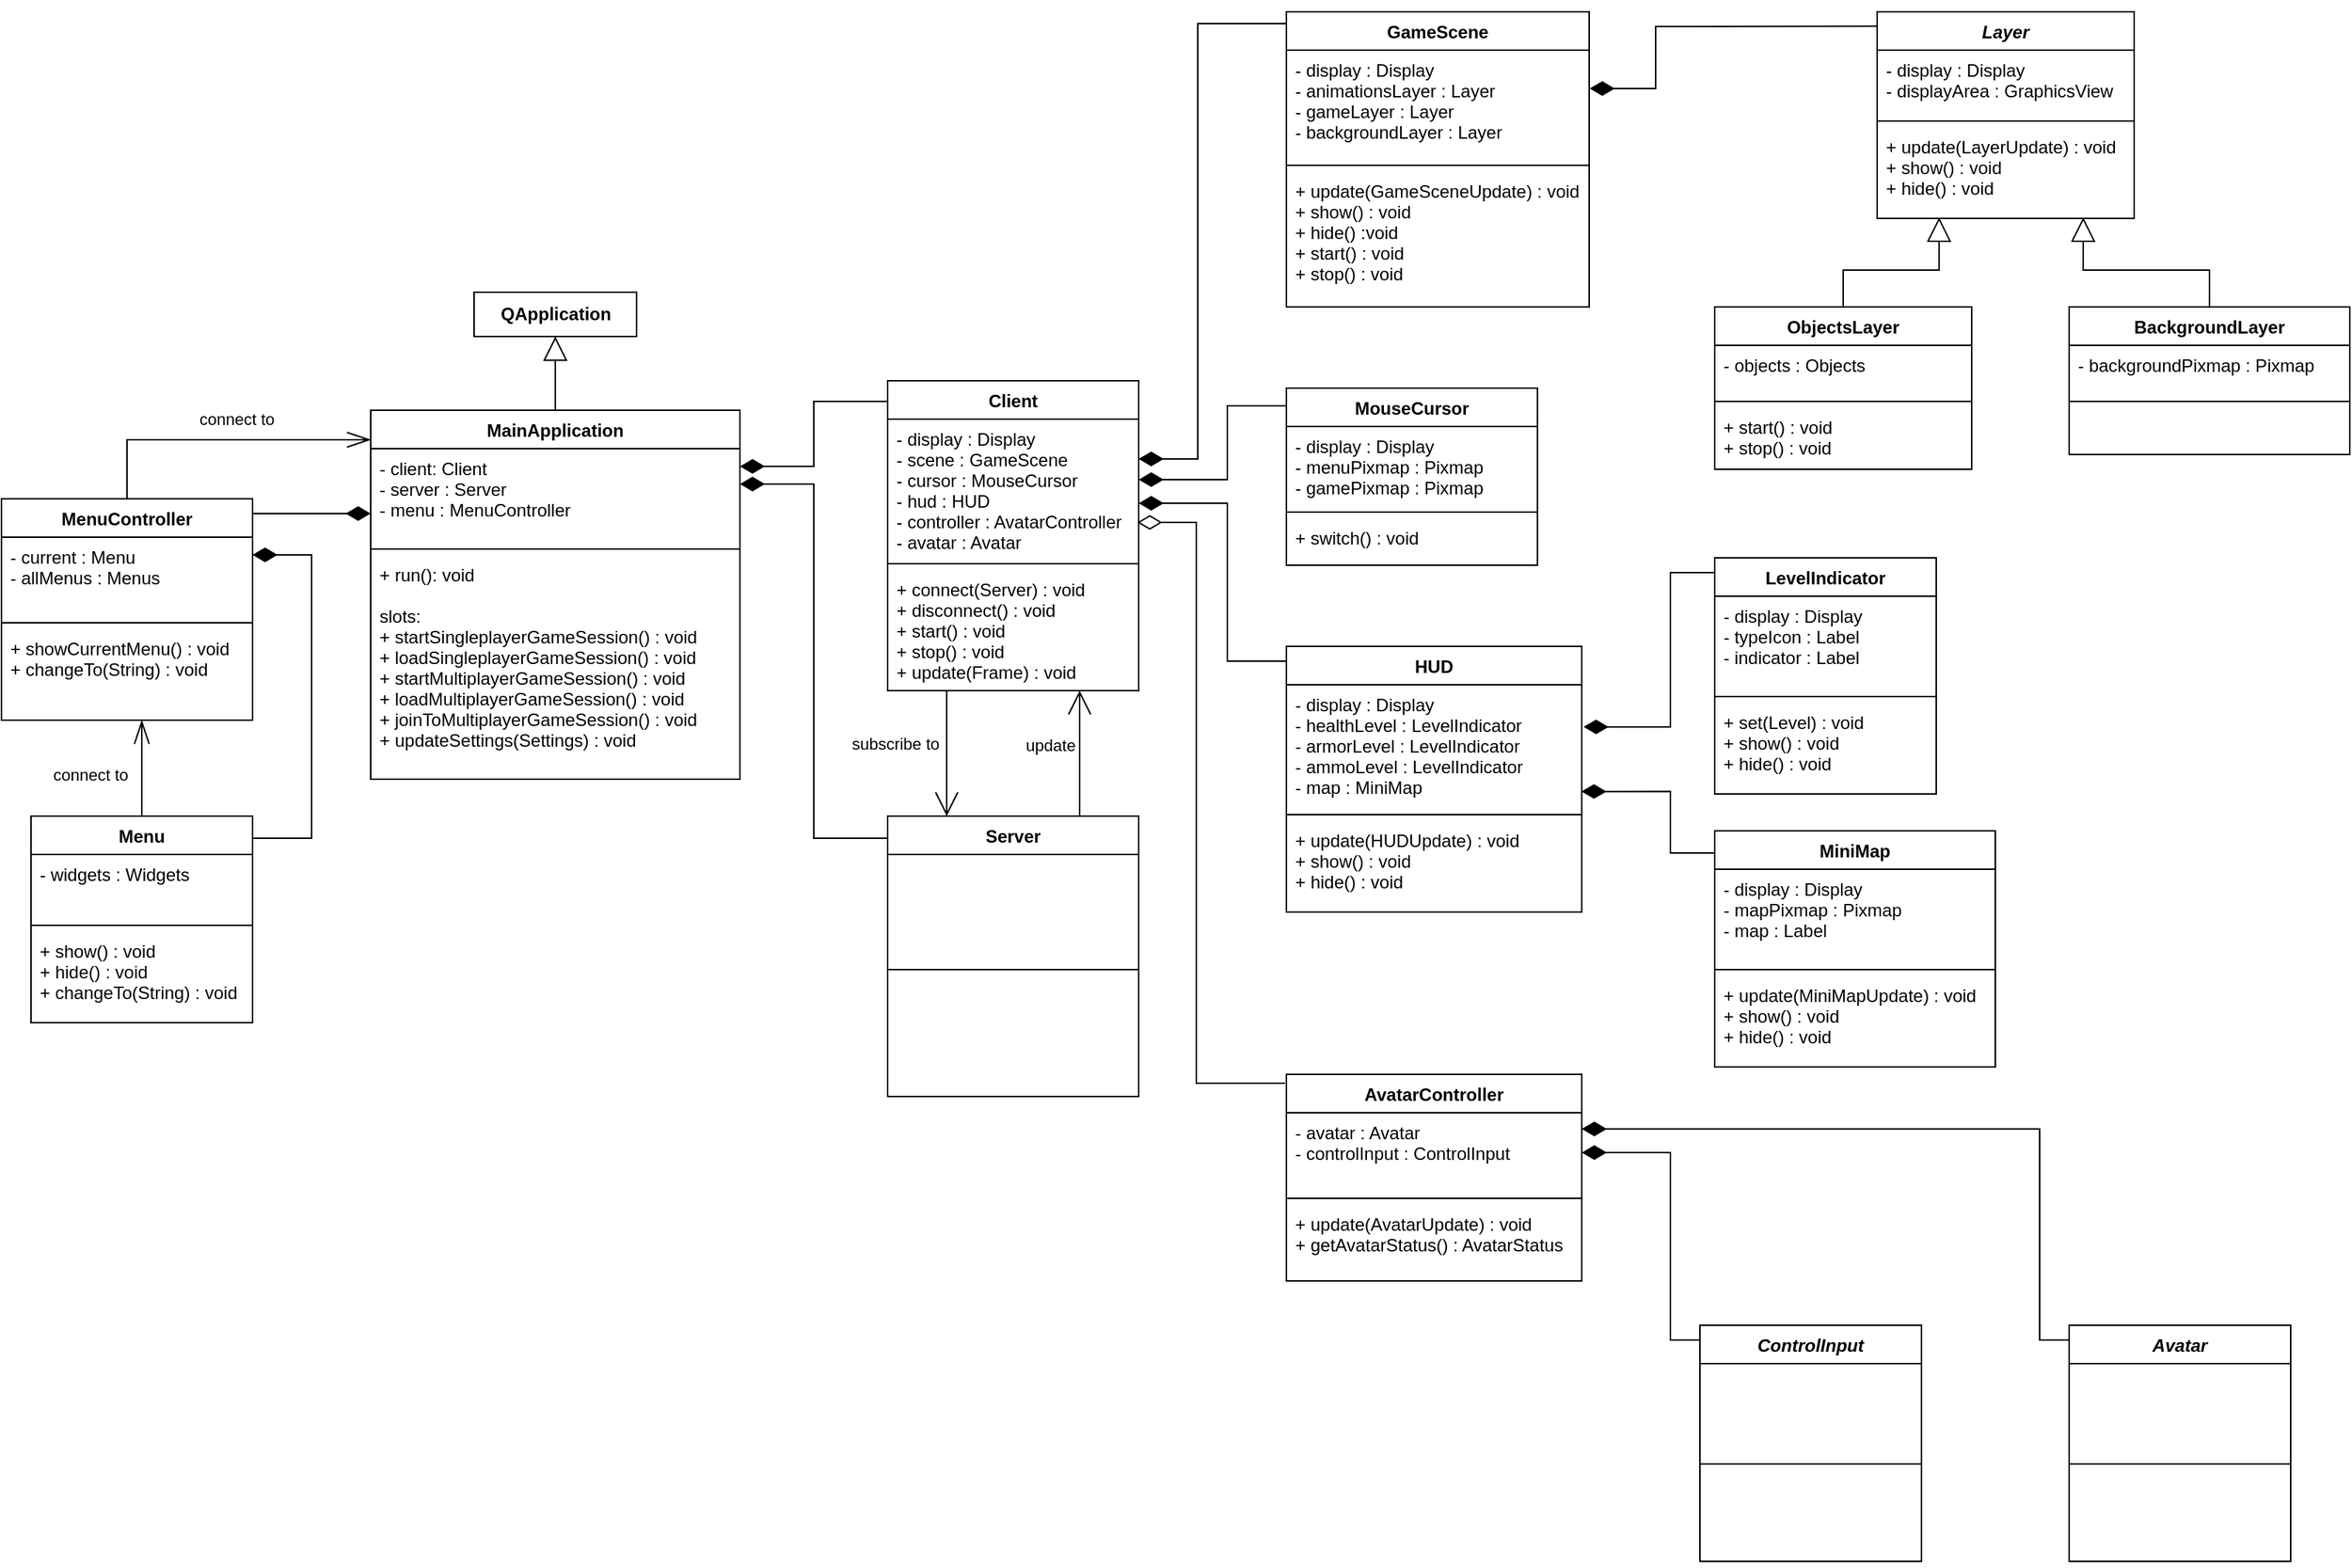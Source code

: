 <mxfile version="18.0.6" type="device"><diagram id="ybjzXieHyn0JRRMIvnlo" name="Strona-1"><mxGraphModel dx="1102" dy="1854" grid="1" gridSize="10" guides="1" tooltips="1" connect="1" arrows="1" fold="1" page="1" pageScale="1" pageWidth="827" pageHeight="1169" math="0" shadow="0"><root><mxCell id="0"/><mxCell id="1" parent="0"/><mxCell id="UTBrPVDNq_zUBes7hR2i-48" style="edgeStyle=orthogonalEdgeStyle;rounded=0;orthogonalLoop=1;jettySize=auto;html=1;endArrow=block;endFill=0;endSize=14;" parent="1" source="UTBrPVDNq_zUBes7hR2i-1" target="UTBrPVDNq_zUBes7hR2i-47" edge="1"><mxGeometry relative="1" as="geometry"/></mxCell><mxCell id="UTBrPVDNq_zUBes7hR2i-1" value="MainApplication" style="swimlane;fontStyle=1;align=center;verticalAlign=top;childLayout=stackLayout;horizontal=1;startSize=26;horizontalStack=0;resizeParent=1;resizeParentMax=0;resizeLast=0;collapsible=1;marginBottom=0;" parent="1" vertex="1"><mxGeometry x="280" y="120" width="250" height="250" as="geometry"/></mxCell><mxCell id="UTBrPVDNq_zUBes7hR2i-2" value="- client: Client&#10;- server : Server&#10;- menu : MenuController" style="text;strokeColor=none;fillColor=none;align=left;verticalAlign=top;spacingLeft=4;spacingRight=4;overflow=hidden;rotatable=0;points=[[0,0.5],[1,0.5]];portConstraint=eastwest;" parent="UTBrPVDNq_zUBes7hR2i-1" vertex="1"><mxGeometry y="26" width="250" height="64" as="geometry"/></mxCell><mxCell id="UTBrPVDNq_zUBes7hR2i-3" value="" style="line;strokeWidth=1;fillColor=none;align=left;verticalAlign=middle;spacingTop=-1;spacingLeft=3;spacingRight=3;rotatable=0;labelPosition=right;points=[];portConstraint=eastwest;" parent="UTBrPVDNq_zUBes7hR2i-1" vertex="1"><mxGeometry y="90" width="250" height="8" as="geometry"/></mxCell><mxCell id="UTBrPVDNq_zUBes7hR2i-4" value="+ run(): void&#10;&#10;slots:&#10;+ startSingleplayerGameSession() : void&#10;+ loadSingleplayerGameSession() : void&#10;+ startMultiplayerGameSession() : void&#10;+ loadMultiplayerGameSession() : void&#10;+ joinToMultiplayerGameSession() : void&#10;+ updateSettings(Settings) : void" style="text;strokeColor=none;fillColor=none;align=left;verticalAlign=top;spacingLeft=4;spacingRight=4;overflow=hidden;rotatable=0;points=[[0,0.5],[1,0.5]];portConstraint=eastwest;" parent="UTBrPVDNq_zUBes7hR2i-1" vertex="1"><mxGeometry y="98" width="250" height="152" as="geometry"/></mxCell><mxCell id="rLUBzJlDn_tjM5czwzCR-1" style="edgeStyle=orthogonalEdgeStyle;rounded=0;orthogonalLoop=1;jettySize=auto;html=1;endArrow=open;endFill=0;endSize=14;" parent="1" source="UTBrPVDNq_zUBes7hR2i-5" target="UTBrPVDNq_zUBes7hR2i-21" edge="1"><mxGeometry relative="1" as="geometry"><Array as="points"><mxPoint x="670" y="320"/><mxPoint x="670" y="320"/></Array></mxGeometry></mxCell><mxCell id="rLUBzJlDn_tjM5czwzCR-2" value="subscribe to" style="edgeLabel;html=1;align=center;verticalAlign=middle;resizable=0;points=[];" parent="rLUBzJlDn_tjM5czwzCR-1" vertex="1" connectable="0"><mxGeometry x="-0.233" y="-1" relative="1" as="geometry"><mxPoint x="-34" y="3" as="offset"/></mxGeometry></mxCell><mxCell id="UTBrPVDNq_zUBes7hR2i-5" value="Client" style="swimlane;fontStyle=1;align=center;verticalAlign=top;childLayout=stackLayout;horizontal=1;startSize=26;horizontalStack=0;resizeParent=1;resizeParentMax=0;resizeLast=0;collapsible=1;marginBottom=0;" parent="1" vertex="1"><mxGeometry x="630" y="100" width="170" height="210" as="geometry"/></mxCell><mxCell id="UTBrPVDNq_zUBes7hR2i-6" value="- display : Display&#10;- scene : GameScene&#10;- cursor : MouseCursor&#10;- hud : HUD&#10;- controller : AvatarController&#10;- avatar : Avatar" style="text;strokeColor=none;fillColor=none;align=left;verticalAlign=top;spacingLeft=4;spacingRight=4;overflow=hidden;rotatable=0;points=[[0,0.5],[1,0.5]];portConstraint=eastwest;" parent="UTBrPVDNq_zUBes7hR2i-5" vertex="1"><mxGeometry y="26" width="170" height="94" as="geometry"/></mxCell><mxCell id="UTBrPVDNq_zUBes7hR2i-7" value="" style="line;strokeWidth=1;fillColor=none;align=left;verticalAlign=middle;spacingTop=-1;spacingLeft=3;spacingRight=3;rotatable=0;labelPosition=right;points=[];portConstraint=eastwest;" parent="UTBrPVDNq_zUBes7hR2i-5" vertex="1"><mxGeometry y="120" width="170" height="8" as="geometry"/></mxCell><mxCell id="UTBrPVDNq_zUBes7hR2i-8" value="+ connect(Server) : void&#10;+ disconnect() : void&#10;+ start() : void&#10;+ stop() : void&#10;+ update(Frame) : void" style="text;strokeColor=none;fillColor=none;align=left;verticalAlign=top;spacingLeft=4;spacingRight=4;overflow=hidden;rotatable=0;points=[[0,0.5],[1,0.5]];portConstraint=eastwest;" parent="UTBrPVDNq_zUBes7hR2i-5" vertex="1"><mxGeometry y="128" width="170" height="82" as="geometry"/></mxCell><mxCell id="UTBrPVDNq_zUBes7hR2i-9" style="edgeStyle=orthogonalEdgeStyle;rounded=0;orthogonalLoop=1;jettySize=auto;html=1;entryX=1;entryY=0.188;entryDx=0;entryDy=0;entryPerimeter=0;endArrow=diamondThin;endFill=1;endSize=14;" parent="1" source="UTBrPVDNq_zUBes7hR2i-5" target="UTBrPVDNq_zUBes7hR2i-2" edge="1"><mxGeometry relative="1" as="geometry"><Array as="points"><mxPoint x="580" y="114"/><mxPoint x="580" y="158"/></Array></mxGeometry></mxCell><mxCell id="UTBrPVDNq_zUBes7hR2i-14" style="edgeStyle=orthogonalEdgeStyle;rounded=0;orthogonalLoop=1;jettySize=auto;html=1;endArrow=diamondThin;endFill=1;endSize=14;" parent="1" source="UTBrPVDNq_zUBes7hR2i-10" target="UTBrPVDNq_zUBes7hR2i-2" edge="1"><mxGeometry relative="1" as="geometry"><Array as="points"><mxPoint x="210" y="190"/><mxPoint x="210" y="190"/></Array></mxGeometry></mxCell><mxCell id="UTBrPVDNq_zUBes7hR2i-49" style="edgeStyle=orthogonalEdgeStyle;rounded=0;orthogonalLoop=1;jettySize=auto;html=1;endArrow=openThin;endFill=0;endSize=14;" parent="1" source="UTBrPVDNq_zUBes7hR2i-10" target="UTBrPVDNq_zUBes7hR2i-1" edge="1"><mxGeometry relative="1" as="geometry"><Array as="points"><mxPoint x="115" y="140"/></Array></mxGeometry></mxCell><mxCell id="UTBrPVDNq_zUBes7hR2i-50" value="connect to" style="edgeLabel;html=1;align=center;verticalAlign=middle;resizable=0;points=[];" parent="UTBrPVDNq_zUBes7hR2i-49" vertex="1" connectable="0"><mxGeometry x="0.108" y="-1" relative="1" as="geometry"><mxPoint y="-15" as="offset"/></mxGeometry></mxCell><mxCell id="UTBrPVDNq_zUBes7hR2i-10" value="MenuController" style="swimlane;fontStyle=1;align=center;verticalAlign=top;childLayout=stackLayout;horizontal=1;startSize=26;horizontalStack=0;resizeParent=1;resizeParentMax=0;resizeLast=0;collapsible=1;marginBottom=0;" parent="1" vertex="1"><mxGeometry x="30" y="180" width="170" height="150" as="geometry"/></mxCell><mxCell id="UTBrPVDNq_zUBes7hR2i-11" value="- current : Menu&#10;- allMenus : Menus" style="text;strokeColor=none;fillColor=none;align=left;verticalAlign=top;spacingLeft=4;spacingRight=4;overflow=hidden;rotatable=0;points=[[0,0.5],[1,0.5]];portConstraint=eastwest;" parent="UTBrPVDNq_zUBes7hR2i-10" vertex="1"><mxGeometry y="26" width="170" height="54" as="geometry"/></mxCell><mxCell id="UTBrPVDNq_zUBes7hR2i-12" value="" style="line;strokeWidth=1;fillColor=none;align=left;verticalAlign=middle;spacingTop=-1;spacingLeft=3;spacingRight=3;rotatable=0;labelPosition=right;points=[];portConstraint=eastwest;" parent="UTBrPVDNq_zUBes7hR2i-10" vertex="1"><mxGeometry y="80" width="170" height="8" as="geometry"/></mxCell><mxCell id="UTBrPVDNq_zUBes7hR2i-13" value="+ showCurrentMenu() : void&#10;+ changeTo(String) : void" style="text;strokeColor=none;fillColor=none;align=left;verticalAlign=top;spacingLeft=4;spacingRight=4;overflow=hidden;rotatable=0;points=[[0,0.5],[1,0.5]];portConstraint=eastwest;" parent="UTBrPVDNq_zUBes7hR2i-10" vertex="1"><mxGeometry y="88" width="170" height="62" as="geometry"/></mxCell><mxCell id="UTBrPVDNq_zUBes7hR2i-20" style="edgeStyle=orthogonalEdgeStyle;rounded=0;orthogonalLoop=1;jettySize=auto;html=1;entryX=1;entryY=0.222;entryDx=0;entryDy=0;entryPerimeter=0;endArrow=diamondThin;endFill=1;endSize=14;" parent="1" source="UTBrPVDNq_zUBes7hR2i-15" target="UTBrPVDNq_zUBes7hR2i-11" edge="1"><mxGeometry relative="1" as="geometry"><Array as="points"><mxPoint x="240" y="410"/><mxPoint x="240" y="218"/></Array></mxGeometry></mxCell><mxCell id="UTBrPVDNq_zUBes7hR2i-51" style="edgeStyle=orthogonalEdgeStyle;rounded=0;orthogonalLoop=1;jettySize=auto;html=1;endArrow=openThin;endFill=0;endSize=14;" parent="1" source="UTBrPVDNq_zUBes7hR2i-15" target="UTBrPVDNq_zUBes7hR2i-10" edge="1"><mxGeometry relative="1" as="geometry"><Array as="points"><mxPoint x="125" y="360"/><mxPoint x="125" y="360"/></Array></mxGeometry></mxCell><mxCell id="UTBrPVDNq_zUBes7hR2i-52" value="connect to" style="edgeLabel;html=1;align=center;verticalAlign=middle;resizable=0;points=[];" parent="UTBrPVDNq_zUBes7hR2i-51" vertex="1" connectable="0"><mxGeometry x="-0.211" y="-1" relative="1" as="geometry"><mxPoint x="-36" y="-3" as="offset"/></mxGeometry></mxCell><mxCell id="UTBrPVDNq_zUBes7hR2i-15" value="Menu" style="swimlane;fontStyle=1;align=center;verticalAlign=top;childLayout=stackLayout;horizontal=1;startSize=26;horizontalStack=0;resizeParent=1;resizeParentMax=0;resizeLast=0;collapsible=1;marginBottom=0;" parent="1" vertex="1"><mxGeometry x="50" y="395" width="150" height="140" as="geometry"/></mxCell><mxCell id="UTBrPVDNq_zUBes7hR2i-16" value="- widgets : Widgets" style="text;strokeColor=none;fillColor=none;align=left;verticalAlign=top;spacingLeft=4;spacingRight=4;overflow=hidden;rotatable=0;points=[[0,0.5],[1,0.5]];portConstraint=eastwest;" parent="UTBrPVDNq_zUBes7hR2i-15" vertex="1"><mxGeometry y="26" width="150" height="44" as="geometry"/></mxCell><mxCell id="UTBrPVDNq_zUBes7hR2i-17" value="" style="line;strokeWidth=1;fillColor=none;align=left;verticalAlign=middle;spacingTop=-1;spacingLeft=3;spacingRight=3;rotatable=0;labelPosition=right;points=[];portConstraint=eastwest;" parent="UTBrPVDNq_zUBes7hR2i-15" vertex="1"><mxGeometry y="70" width="150" height="8" as="geometry"/></mxCell><mxCell id="UTBrPVDNq_zUBes7hR2i-18" value="+ show() : void&#10;+ hide() : void&#10;+ changeTo(String) : void" style="text;strokeColor=none;fillColor=none;align=left;verticalAlign=top;spacingLeft=4;spacingRight=4;overflow=hidden;rotatable=0;points=[[0,0.5],[1,0.5]];portConstraint=eastwest;" parent="UTBrPVDNq_zUBes7hR2i-15" vertex="1"><mxGeometry y="78" width="150" height="62" as="geometry"/></mxCell><mxCell id="UTBrPVDNq_zUBes7hR2i-25" style="edgeStyle=orthogonalEdgeStyle;rounded=0;orthogonalLoop=1;jettySize=auto;html=1;endArrow=diamondThin;endFill=1;endSize=14;" parent="1" source="UTBrPVDNq_zUBes7hR2i-21" target="UTBrPVDNq_zUBes7hR2i-2" edge="1"><mxGeometry relative="1" as="geometry"><Array as="points"><mxPoint x="580" y="410"/><mxPoint x="580" y="170"/></Array></mxGeometry></mxCell><mxCell id="rLUBzJlDn_tjM5czwzCR-3" value="update" style="edgeStyle=orthogonalEdgeStyle;rounded=0;orthogonalLoop=1;jettySize=auto;html=1;endArrow=open;endFill=0;endSize=14;" parent="1" source="UTBrPVDNq_zUBes7hR2i-21" target="UTBrPVDNq_zUBes7hR2i-5" edge="1"><mxGeometry x="0.143" y="20" relative="1" as="geometry"><Array as="points"><mxPoint x="760" y="330"/><mxPoint x="760" y="330"/></Array><mxPoint as="offset"/></mxGeometry></mxCell><mxCell id="UTBrPVDNq_zUBes7hR2i-21" value="Server" style="swimlane;fontStyle=1;align=center;verticalAlign=top;childLayout=stackLayout;horizontal=1;startSize=26;horizontalStack=0;resizeParent=1;resizeParentMax=0;resizeLast=0;collapsible=1;marginBottom=0;" parent="1" vertex="1"><mxGeometry x="630" y="395" width="170" height="190" as="geometry"/></mxCell><mxCell id="UTBrPVDNq_zUBes7hR2i-22" value=" &#10;&#10;&#10;" style="text;strokeColor=none;fillColor=none;align=left;verticalAlign=top;spacingLeft=4;spacingRight=4;overflow=hidden;rotatable=0;points=[[0,0.5],[1,0.5]];portConstraint=eastwest;" parent="UTBrPVDNq_zUBes7hR2i-21" vertex="1"><mxGeometry y="26" width="170" height="74" as="geometry"/></mxCell><mxCell id="UTBrPVDNq_zUBes7hR2i-23" value="" style="line;strokeWidth=1;fillColor=none;align=left;verticalAlign=middle;spacingTop=-1;spacingLeft=3;spacingRight=3;rotatable=0;labelPosition=right;points=[];portConstraint=eastwest;" parent="UTBrPVDNq_zUBes7hR2i-21" vertex="1"><mxGeometry y="100" width="170" height="8" as="geometry"/></mxCell><mxCell id="UTBrPVDNq_zUBes7hR2i-24" value="&#10;&#10;&#10;" style="text;strokeColor=none;fillColor=none;align=left;verticalAlign=top;spacingLeft=4;spacingRight=4;overflow=hidden;rotatable=0;points=[[0,0.5],[1,0.5]];portConstraint=eastwest;" parent="UTBrPVDNq_zUBes7hR2i-21" vertex="1"><mxGeometry y="108" width="170" height="82" as="geometry"/></mxCell><mxCell id="UTBrPVDNq_zUBes7hR2i-43" style="edgeStyle=orthogonalEdgeStyle;rounded=0;orthogonalLoop=1;jettySize=auto;html=1;endArrow=diamondThin;endFill=1;endSize=14;" parent="1" edge="1"><mxGeometry relative="1" as="geometry"><Array as="points"><mxPoint x="840" y="-142.02"/><mxPoint x="840" y="152.98"/></Array><mxPoint x="900" y="-142.002" as="sourcePoint"/><mxPoint x="800" y="152.98" as="targetPoint"/></mxGeometry></mxCell><mxCell id="UTBrPVDNq_zUBes7hR2i-26" value="GameScene" style="swimlane;fontStyle=1;align=center;verticalAlign=top;childLayout=stackLayout;horizontal=1;startSize=26;horizontalStack=0;resizeParent=1;resizeParentMax=0;resizeLast=0;collapsible=1;marginBottom=0;" parent="1" vertex="1"><mxGeometry x="900" y="-150" width="205" height="200" as="geometry"/></mxCell><mxCell id="UTBrPVDNq_zUBes7hR2i-27" value="- display : Display&#10;- animationsLayer : Layer&#10;- gameLayer : Layer&#10;- backgroundLayer : Layer&#10;" style="text;strokeColor=none;fillColor=none;align=left;verticalAlign=top;spacingLeft=4;spacingRight=4;overflow=hidden;rotatable=0;points=[[0,0.5],[1,0.5]];portConstraint=eastwest;" parent="UTBrPVDNq_zUBes7hR2i-26" vertex="1"><mxGeometry y="26" width="205" height="74" as="geometry"/></mxCell><mxCell id="UTBrPVDNq_zUBes7hR2i-28" value="" style="line;strokeWidth=1;fillColor=none;align=left;verticalAlign=middle;spacingTop=-1;spacingLeft=3;spacingRight=3;rotatable=0;labelPosition=right;points=[];portConstraint=eastwest;" parent="UTBrPVDNq_zUBes7hR2i-26" vertex="1"><mxGeometry y="100" width="205" height="8" as="geometry"/></mxCell><mxCell id="UTBrPVDNq_zUBes7hR2i-29" value="+ update(GameSceneUpdate) : void&#10;+ show() : void&#10;+ hide() :void&#10;+ start() : void&#10;+ stop() : void&#10;" style="text;strokeColor=none;fillColor=none;align=left;verticalAlign=top;spacingLeft=4;spacingRight=4;overflow=hidden;rotatable=0;points=[[0,0.5],[1,0.5]];portConstraint=eastwest;" parent="UTBrPVDNq_zUBes7hR2i-26" vertex="1"><mxGeometry y="108" width="205" height="92" as="geometry"/></mxCell><mxCell id="UTBrPVDNq_zUBes7hR2i-44" style="edgeStyle=orthogonalEdgeStyle;rounded=0;orthogonalLoop=1;jettySize=auto;html=1;endArrow=diamondThin;endFill=1;endSize=14;" parent="1" edge="1"><mxGeometry relative="1" as="geometry"><Array as="points"><mxPoint x="860" y="116.98"/><mxPoint x="860" y="166.98"/></Array><mxPoint x="900" y="116.998" as="sourcePoint"/><mxPoint x="800" y="166.998" as="targetPoint"/></mxGeometry></mxCell><mxCell id="UTBrPVDNq_zUBes7hR2i-45" style="edgeStyle=orthogonalEdgeStyle;rounded=0;orthogonalLoop=1;jettySize=auto;html=1;endArrow=diamondThin;endFill=1;endSize=14;" parent="1" source="UTBrPVDNq_zUBes7hR2i-34" target="UTBrPVDNq_zUBes7hR2i-6" edge="1"><mxGeometry relative="1" as="geometry"><Array as="points"><mxPoint x="860" y="290"/><mxPoint x="860" y="183"/></Array></mxGeometry></mxCell><mxCell id="UTBrPVDNq_zUBes7hR2i-34" value="HUD" style="swimlane;fontStyle=1;align=center;verticalAlign=top;childLayout=stackLayout;horizontal=1;startSize=26;horizontalStack=0;resizeParent=1;resizeParentMax=0;resizeLast=0;collapsible=1;marginBottom=0;" parent="1" vertex="1"><mxGeometry x="900" y="280" width="200" height="180" as="geometry"/></mxCell><mxCell id="UTBrPVDNq_zUBes7hR2i-35" value="- display : Display&#10;- healthLevel : LevelIndicator&#10;- armorLevel : LevelIndicator&#10;- ammoLevel : LevelIndicator&#10;- map : MiniMap " style="text;strokeColor=none;fillColor=none;align=left;verticalAlign=top;spacingLeft=4;spacingRight=4;overflow=hidden;rotatable=0;points=[[0,0.5],[1,0.5]];portConstraint=eastwest;" parent="UTBrPVDNq_zUBes7hR2i-34" vertex="1"><mxGeometry y="26" width="200" height="84" as="geometry"/></mxCell><mxCell id="UTBrPVDNq_zUBes7hR2i-36" value="" style="line;strokeWidth=1;fillColor=none;align=left;verticalAlign=middle;spacingTop=-1;spacingLeft=3;spacingRight=3;rotatable=0;labelPosition=right;points=[];portConstraint=eastwest;" parent="UTBrPVDNq_zUBes7hR2i-34" vertex="1"><mxGeometry y="110" width="200" height="8" as="geometry"/></mxCell><mxCell id="UTBrPVDNq_zUBes7hR2i-37" value="+ update(HUDUpdate) : void&#10;+ show() : void&#10;+ hide() : void" style="text;strokeColor=none;fillColor=none;align=left;verticalAlign=top;spacingLeft=4;spacingRight=4;overflow=hidden;rotatable=0;points=[[0,0.5],[1,0.5]];portConstraint=eastwest;" parent="UTBrPVDNq_zUBes7hR2i-34" vertex="1"><mxGeometry y="118" width="200" height="62" as="geometry"/></mxCell><mxCell id="UTBrPVDNq_zUBes7hR2i-46" style="edgeStyle=orthogonalEdgeStyle;rounded=0;orthogonalLoop=1;jettySize=auto;html=1;endArrow=diamondThin;endFill=0;endSize=14;" parent="1" edge="1"><mxGeometry relative="1" as="geometry"><mxPoint x="799" y="195.998" as="targetPoint"/><Array as="points"><mxPoint x="839" y="575.98"/><mxPoint x="839" y="195.98"/></Array><mxPoint x="899" y="575.998" as="sourcePoint"/></mxGeometry></mxCell><mxCell id="UTBrPVDNq_zUBes7hR2i-38" value="AvatarController" style="swimlane;fontStyle=1;align=center;verticalAlign=top;childLayout=stackLayout;horizontal=1;startSize=26;horizontalStack=0;resizeParent=1;resizeParentMax=0;resizeLast=0;collapsible=1;marginBottom=0;" parent="1" vertex="1"><mxGeometry x="900" y="570" width="200" height="140" as="geometry"/></mxCell><mxCell id="UTBrPVDNq_zUBes7hR2i-39" value="- avatar : Avatar&#10;- controlInput : ControlInput" style="text;strokeColor=none;fillColor=none;align=left;verticalAlign=top;spacingLeft=4;spacingRight=4;overflow=hidden;rotatable=0;points=[[0,0.5],[1,0.5]];portConstraint=eastwest;" parent="UTBrPVDNq_zUBes7hR2i-38" vertex="1"><mxGeometry y="26" width="200" height="54" as="geometry"/></mxCell><mxCell id="UTBrPVDNq_zUBes7hR2i-40" value="" style="line;strokeWidth=1;fillColor=none;align=left;verticalAlign=middle;spacingTop=-1;spacingLeft=3;spacingRight=3;rotatable=0;labelPosition=right;points=[];portConstraint=eastwest;" parent="UTBrPVDNq_zUBes7hR2i-38" vertex="1"><mxGeometry y="80" width="200" height="8" as="geometry"/></mxCell><mxCell id="UTBrPVDNq_zUBes7hR2i-41" value="+ update(AvatarUpdate) : void&#10;+ getAvatarStatus() : AvatarStatus" style="text;strokeColor=none;fillColor=none;align=left;verticalAlign=top;spacingLeft=4;spacingRight=4;overflow=hidden;rotatable=0;points=[[0,0.5],[1,0.5]];portConstraint=eastwest;" parent="UTBrPVDNq_zUBes7hR2i-38" vertex="1"><mxGeometry y="88" width="200" height="52" as="geometry"/></mxCell><mxCell id="UTBrPVDNq_zUBes7hR2i-47" value="&lt;b&gt;QApplication&lt;/b&gt;" style="html=1;" parent="1" vertex="1"><mxGeometry x="350" y="40" width="110" height="30" as="geometry"/></mxCell><mxCell id="VLuqZ6IwxMBX5vIu2LNy-3" value="MouseCursor" style="swimlane;fontStyle=1;align=center;verticalAlign=top;childLayout=stackLayout;horizontal=1;startSize=26;horizontalStack=0;resizeParent=1;resizeParentMax=0;resizeLast=0;collapsible=1;marginBottom=0;" parent="1" vertex="1"><mxGeometry x="900" y="105" width="170" height="120" as="geometry"/></mxCell><mxCell id="VLuqZ6IwxMBX5vIu2LNy-4" value="- display : Display&#10;- menuPixmap : Pixmap&#10;- gamePixmap : Pixmap" style="text;strokeColor=none;fillColor=none;align=left;verticalAlign=top;spacingLeft=4;spacingRight=4;overflow=hidden;rotatable=0;points=[[0,0.5],[1,0.5]];portConstraint=eastwest;" parent="VLuqZ6IwxMBX5vIu2LNy-3" vertex="1"><mxGeometry y="26" width="170" height="54" as="geometry"/></mxCell><mxCell id="VLuqZ6IwxMBX5vIu2LNy-5" value="" style="line;strokeWidth=1;fillColor=none;align=left;verticalAlign=middle;spacingTop=-1;spacingLeft=3;spacingRight=3;rotatable=0;labelPosition=right;points=[];portConstraint=eastwest;" parent="VLuqZ6IwxMBX5vIu2LNy-3" vertex="1"><mxGeometry y="80" width="170" height="8" as="geometry"/></mxCell><mxCell id="VLuqZ6IwxMBX5vIu2LNy-6" value="+ switch() : void" style="text;strokeColor=none;fillColor=none;align=left;verticalAlign=top;spacingLeft=4;spacingRight=4;overflow=hidden;rotatable=0;points=[[0,0.5],[1,0.5]];portConstraint=eastwest;" parent="VLuqZ6IwxMBX5vIu2LNy-3" vertex="1"><mxGeometry y="88" width="170" height="32" as="geometry"/></mxCell><mxCell id="VLuqZ6IwxMBX5vIu2LNy-15" style="edgeStyle=orthogonalEdgeStyle;rounded=0;orthogonalLoop=1;jettySize=auto;html=1;entryX=1.006;entryY=0.34;entryDx=0;entryDy=0;entryPerimeter=0;endArrow=diamondThin;endFill=1;endSize=14;" parent="1" source="VLuqZ6IwxMBX5vIu2LNy-7" target="UTBrPVDNq_zUBes7hR2i-35" edge="1"><mxGeometry relative="1" as="geometry"><Array as="points"><mxPoint x="1160" y="230"/><mxPoint x="1160" y="335"/></Array></mxGeometry></mxCell><mxCell id="VLuqZ6IwxMBX5vIu2LNy-7" value="LevelIndicator" style="swimlane;fontStyle=1;align=center;verticalAlign=top;childLayout=stackLayout;horizontal=1;startSize=26;horizontalStack=0;resizeParent=1;resizeParentMax=0;resizeLast=0;collapsible=1;marginBottom=0;" parent="1" vertex="1"><mxGeometry x="1190" y="220" width="150" height="160" as="geometry"/></mxCell><mxCell id="VLuqZ6IwxMBX5vIu2LNy-8" value="- display : Display&#10;- typeIcon : Label&#10;- indicator : Label" style="text;strokeColor=none;fillColor=none;align=left;verticalAlign=top;spacingLeft=4;spacingRight=4;overflow=hidden;rotatable=0;points=[[0,0.5],[1,0.5]];portConstraint=eastwest;" parent="VLuqZ6IwxMBX5vIu2LNy-7" vertex="1"><mxGeometry y="26" width="150" height="64" as="geometry"/></mxCell><mxCell id="VLuqZ6IwxMBX5vIu2LNy-9" value="" style="line;strokeWidth=1;fillColor=none;align=left;verticalAlign=middle;spacingTop=-1;spacingLeft=3;spacingRight=3;rotatable=0;labelPosition=right;points=[];portConstraint=eastwest;" parent="VLuqZ6IwxMBX5vIu2LNy-7" vertex="1"><mxGeometry y="90" width="150" height="8" as="geometry"/></mxCell><mxCell id="VLuqZ6IwxMBX5vIu2LNy-10" value="+ set(Level) : void&#10;+ show() : void&#10;+ hide() : void" style="text;strokeColor=none;fillColor=none;align=left;verticalAlign=top;spacingLeft=4;spacingRight=4;overflow=hidden;rotatable=0;points=[[0,0.5],[1,0.5]];portConstraint=eastwest;" parent="VLuqZ6IwxMBX5vIu2LNy-7" vertex="1"><mxGeometry y="98" width="150" height="62" as="geometry"/></mxCell><mxCell id="VLuqZ6IwxMBX5vIu2LNy-16" style="edgeStyle=orthogonalEdgeStyle;rounded=0;orthogonalLoop=1;jettySize=auto;html=1;entryX=0.999;entryY=0.861;entryDx=0;entryDy=0;entryPerimeter=0;endArrow=diamondThin;endFill=1;endSize=14;" parent="1" source="VLuqZ6IwxMBX5vIu2LNy-11" target="UTBrPVDNq_zUBes7hR2i-35" edge="1"><mxGeometry relative="1" as="geometry"><Array as="points"><mxPoint x="1160" y="420"/><mxPoint x="1160" y="378"/></Array></mxGeometry></mxCell><mxCell id="VLuqZ6IwxMBX5vIu2LNy-11" value="MiniMap" style="swimlane;fontStyle=1;align=center;verticalAlign=top;childLayout=stackLayout;horizontal=1;startSize=26;horizontalStack=0;resizeParent=1;resizeParentMax=0;resizeLast=0;collapsible=1;marginBottom=0;" parent="1" vertex="1"><mxGeometry x="1190" y="405" width="190" height="160" as="geometry"/></mxCell><mxCell id="VLuqZ6IwxMBX5vIu2LNy-12" value="- display : Display&#10;- mapPixmap : Pixmap&#10;- map : Label" style="text;strokeColor=none;fillColor=none;align=left;verticalAlign=top;spacingLeft=4;spacingRight=4;overflow=hidden;rotatable=0;points=[[0,0.5],[1,0.5]];portConstraint=eastwest;" parent="VLuqZ6IwxMBX5vIu2LNy-11" vertex="1"><mxGeometry y="26" width="190" height="64" as="geometry"/></mxCell><mxCell id="VLuqZ6IwxMBX5vIu2LNy-13" value="" style="line;strokeWidth=1;fillColor=none;align=left;verticalAlign=middle;spacingTop=-1;spacingLeft=3;spacingRight=3;rotatable=0;labelPosition=right;points=[];portConstraint=eastwest;" parent="VLuqZ6IwxMBX5vIu2LNy-11" vertex="1"><mxGeometry y="90" width="190" height="8" as="geometry"/></mxCell><mxCell id="VLuqZ6IwxMBX5vIu2LNy-14" value="+ update(MiniMapUpdate) : void&#10;+ show() : void&#10;+ hide() : void" style="text;strokeColor=none;fillColor=none;align=left;verticalAlign=top;spacingLeft=4;spacingRight=4;overflow=hidden;rotatable=0;points=[[0,0.5],[1,0.5]];portConstraint=eastwest;" parent="VLuqZ6IwxMBX5vIu2LNy-11" vertex="1"><mxGeometry y="98" width="190" height="62" as="geometry"/></mxCell><mxCell id="VLuqZ6IwxMBX5vIu2LNy-21" style="edgeStyle=orthogonalEdgeStyle;rounded=0;orthogonalLoop=1;jettySize=auto;html=1;entryX=1.002;entryY=0.351;entryDx=0;entryDy=0;entryPerimeter=0;endArrow=diamondThin;endFill=1;endSize=14;exitX=0.004;exitY=0.069;exitDx=0;exitDy=0;exitPerimeter=0;" parent="1" source="VLuqZ6IwxMBX5vIu2LNy-17" target="UTBrPVDNq_zUBes7hR2i-27" edge="1"><mxGeometry relative="1" as="geometry"><Array as="points"><mxPoint x="1298" y="-140"/><mxPoint x="1150" y="-140"/><mxPoint x="1150" y="-98"/></Array></mxGeometry></mxCell><mxCell id="VLuqZ6IwxMBX5vIu2LNy-17" value="Layer" style="swimlane;fontStyle=3;align=center;verticalAlign=top;childLayout=stackLayout;horizontal=1;startSize=26;horizontalStack=0;resizeParent=1;resizeParentMax=0;resizeLast=0;collapsible=1;marginBottom=0;" parent="1" vertex="1"><mxGeometry x="1300" y="-150" width="174" height="140" as="geometry"/></mxCell><mxCell id="VLuqZ6IwxMBX5vIu2LNy-18" value="- display : Display&#10;- displayArea : GraphicsView&#10;" style="text;strokeColor=none;fillColor=none;align=left;verticalAlign=top;spacingLeft=4;spacingRight=4;overflow=hidden;rotatable=0;points=[[0,0.5],[1,0.5]];portConstraint=eastwest;" parent="VLuqZ6IwxMBX5vIu2LNy-17" vertex="1"><mxGeometry y="26" width="174" height="44" as="geometry"/></mxCell><mxCell id="VLuqZ6IwxMBX5vIu2LNy-19" value="" style="line;strokeWidth=1;fillColor=none;align=left;verticalAlign=middle;spacingTop=-1;spacingLeft=3;spacingRight=3;rotatable=0;labelPosition=right;points=[];portConstraint=eastwest;" parent="VLuqZ6IwxMBX5vIu2LNy-17" vertex="1"><mxGeometry y="70" width="174" height="8" as="geometry"/></mxCell><mxCell id="VLuqZ6IwxMBX5vIu2LNy-20" value="+ update(LayerUpdate) : void&#10;+ show() : void&#10;+ hide() : void" style="text;strokeColor=none;fillColor=none;align=left;verticalAlign=top;spacingLeft=4;spacingRight=4;overflow=hidden;rotatable=0;points=[[0,0.5],[1,0.5]];portConstraint=eastwest;" parent="VLuqZ6IwxMBX5vIu2LNy-17" vertex="1"><mxGeometry y="78" width="174" height="62" as="geometry"/></mxCell><mxCell id="VLuqZ6IwxMBX5vIu2LNy-36" style="edgeStyle=orthogonalEdgeStyle;rounded=0;orthogonalLoop=1;jettySize=auto;html=1;entryX=0.241;entryY=0.989;entryDx=0;entryDy=0;entryPerimeter=0;endArrow=block;endFill=0;endSize=14;" parent="1" source="VLuqZ6IwxMBX5vIu2LNy-26" target="VLuqZ6IwxMBX5vIu2LNy-20" edge="1"><mxGeometry relative="1" as="geometry"/></mxCell><mxCell id="VLuqZ6IwxMBX5vIu2LNy-26" value="ObjectsLayer" style="swimlane;fontStyle=1;align=center;verticalAlign=top;childLayout=stackLayout;horizontal=1;startSize=26;horizontalStack=0;resizeParent=1;resizeParentMax=0;resizeLast=0;collapsible=1;marginBottom=0;" parent="1" vertex="1"><mxGeometry x="1190" y="50" width="174" height="110" as="geometry"/></mxCell><mxCell id="VLuqZ6IwxMBX5vIu2LNy-27" value="- objects : Objects&#10;" style="text;strokeColor=none;fillColor=none;align=left;verticalAlign=top;spacingLeft=4;spacingRight=4;overflow=hidden;rotatable=0;points=[[0,0.5],[1,0.5]];portConstraint=eastwest;" parent="VLuqZ6IwxMBX5vIu2LNy-26" vertex="1"><mxGeometry y="26" width="174" height="34" as="geometry"/></mxCell><mxCell id="VLuqZ6IwxMBX5vIu2LNy-28" value="" style="line;strokeWidth=1;fillColor=none;align=left;verticalAlign=middle;spacingTop=-1;spacingLeft=3;spacingRight=3;rotatable=0;labelPosition=right;points=[];portConstraint=eastwest;" parent="VLuqZ6IwxMBX5vIu2LNy-26" vertex="1"><mxGeometry y="60" width="174" height="8" as="geometry"/></mxCell><mxCell id="VLuqZ6IwxMBX5vIu2LNy-29" value="+ start() : void&#10;+ stop() : void" style="text;strokeColor=none;fillColor=none;align=left;verticalAlign=top;spacingLeft=4;spacingRight=4;overflow=hidden;rotatable=0;points=[[0,0.5],[1,0.5]];portConstraint=eastwest;" parent="VLuqZ6IwxMBX5vIu2LNy-26" vertex="1"><mxGeometry y="68" width="174" height="42" as="geometry"/></mxCell><mxCell id="VLuqZ6IwxMBX5vIu2LNy-37" style="edgeStyle=orthogonalEdgeStyle;rounded=0;orthogonalLoop=1;jettySize=auto;html=1;entryX=0.802;entryY=0.989;entryDx=0;entryDy=0;entryPerimeter=0;endArrow=block;endFill=0;endSize=14;" parent="1" source="VLuqZ6IwxMBX5vIu2LNy-31" target="VLuqZ6IwxMBX5vIu2LNy-20" edge="1"><mxGeometry relative="1" as="geometry"/></mxCell><mxCell id="VLuqZ6IwxMBX5vIu2LNy-31" value="BackgroundLayer" style="swimlane;fontStyle=1;align=center;verticalAlign=top;childLayout=stackLayout;horizontal=1;startSize=26;horizontalStack=0;resizeParent=1;resizeParentMax=0;resizeLast=0;collapsible=1;marginBottom=0;" parent="1" vertex="1"><mxGeometry x="1430" y="50" width="190" height="100" as="geometry"/></mxCell><mxCell id="VLuqZ6IwxMBX5vIu2LNy-32" value="- backgroundPixmap : Pixmap" style="text;strokeColor=none;fillColor=none;align=left;verticalAlign=top;spacingLeft=4;spacingRight=4;overflow=hidden;rotatable=0;points=[[0,0.5],[1,0.5]];portConstraint=eastwest;" parent="VLuqZ6IwxMBX5vIu2LNy-31" vertex="1"><mxGeometry y="26" width="190" height="34" as="geometry"/></mxCell><mxCell id="VLuqZ6IwxMBX5vIu2LNy-33" value="" style="line;strokeWidth=1;fillColor=none;align=left;verticalAlign=middle;spacingTop=-1;spacingLeft=3;spacingRight=3;rotatable=0;labelPosition=right;points=[];portConstraint=eastwest;" parent="VLuqZ6IwxMBX5vIu2LNy-31" vertex="1"><mxGeometry y="60" width="190" height="8" as="geometry"/></mxCell><mxCell id="VLuqZ6IwxMBX5vIu2LNy-34" value="  " style="text;strokeColor=none;fillColor=none;align=left;verticalAlign=top;spacingLeft=4;spacingRight=4;overflow=hidden;rotatable=0;points=[[0,0.5],[1,0.5]];portConstraint=eastwest;" parent="VLuqZ6IwxMBX5vIu2LNy-31" vertex="1"><mxGeometry y="68" width="190" height="32" as="geometry"/></mxCell><mxCell id="Ci6YaJO2AyVJbJyurlzy-1" value="ControlInput" style="swimlane;fontStyle=3;align=center;verticalAlign=top;childLayout=stackLayout;horizontal=1;startSize=26;horizontalStack=0;resizeParent=1;resizeParentMax=0;resizeLast=0;collapsible=1;marginBottom=0;" parent="1" vertex="1"><mxGeometry x="1180" y="740" width="150" height="160" as="geometry"/></mxCell><mxCell id="Ci6YaJO2AyVJbJyurlzy-2" value=" " style="text;strokeColor=none;fillColor=none;align=left;verticalAlign=top;spacingLeft=4;spacingRight=4;overflow=hidden;rotatable=0;points=[[0,0.5],[1,0.5]];portConstraint=eastwest;" parent="Ci6YaJO2AyVJbJyurlzy-1" vertex="1"><mxGeometry y="26" width="150" height="64" as="geometry"/></mxCell><mxCell id="Ci6YaJO2AyVJbJyurlzy-3" value="" style="line;strokeWidth=1;fillColor=none;align=left;verticalAlign=middle;spacingTop=-1;spacingLeft=3;spacingRight=3;rotatable=0;labelPosition=right;points=[];portConstraint=eastwest;" parent="Ci6YaJO2AyVJbJyurlzy-1" vertex="1"><mxGeometry y="90" width="150" height="8" as="geometry"/></mxCell><mxCell id="Ci6YaJO2AyVJbJyurlzy-4" value=" " style="text;strokeColor=none;fillColor=none;align=left;verticalAlign=top;spacingLeft=4;spacingRight=4;overflow=hidden;rotatable=0;points=[[0,0.5],[1,0.5]];portConstraint=eastwest;" parent="Ci6YaJO2AyVJbJyurlzy-1" vertex="1"><mxGeometry y="98" width="150" height="62" as="geometry"/></mxCell><mxCell id="Ci6YaJO2AyVJbJyurlzy-5" style="edgeStyle=orthogonalEdgeStyle;rounded=0;orthogonalLoop=1;jettySize=auto;html=1;endSize=14;endArrow=diamondThin;endFill=1;" parent="1" source="Ci6YaJO2AyVJbJyurlzy-1" target="UTBrPVDNq_zUBes7hR2i-39" edge="1"><mxGeometry relative="1" as="geometry"><Array as="points"><mxPoint x="1160" y="750"/><mxPoint x="1160" y="623"/></Array></mxGeometry></mxCell><mxCell id="Ci6YaJO2AyVJbJyurlzy-10" style="edgeStyle=orthogonalEdgeStyle;rounded=0;orthogonalLoop=1;jettySize=auto;html=1;entryX=1;entryY=0.203;entryDx=0;entryDy=0;entryPerimeter=0;endArrow=diamondThin;endFill=1;endSize=14;" parent="1" source="Ci6YaJO2AyVJbJyurlzy-6" target="UTBrPVDNq_zUBes7hR2i-39" edge="1"><mxGeometry relative="1" as="geometry"><Array as="points"><mxPoint x="1410" y="750"/><mxPoint x="1410" y="607"/></Array></mxGeometry></mxCell><mxCell id="Ci6YaJO2AyVJbJyurlzy-6" value="Avatar" style="swimlane;fontStyle=3;align=center;verticalAlign=top;childLayout=stackLayout;horizontal=1;startSize=26;horizontalStack=0;resizeParent=1;resizeParentMax=0;resizeLast=0;collapsible=1;marginBottom=0;" parent="1" vertex="1"><mxGeometry x="1430" y="740" width="150" height="160" as="geometry"/></mxCell><mxCell id="Ci6YaJO2AyVJbJyurlzy-7" value=" " style="text;strokeColor=none;fillColor=none;align=left;verticalAlign=top;spacingLeft=4;spacingRight=4;overflow=hidden;rotatable=0;points=[[0,0.5],[1,0.5]];portConstraint=eastwest;" parent="Ci6YaJO2AyVJbJyurlzy-6" vertex="1"><mxGeometry y="26" width="150" height="64" as="geometry"/></mxCell><mxCell id="Ci6YaJO2AyVJbJyurlzy-8" value="" style="line;strokeWidth=1;fillColor=none;align=left;verticalAlign=middle;spacingTop=-1;spacingLeft=3;spacingRight=3;rotatable=0;labelPosition=right;points=[];portConstraint=eastwest;" parent="Ci6YaJO2AyVJbJyurlzy-6" vertex="1"><mxGeometry y="90" width="150" height="8" as="geometry"/></mxCell><mxCell id="Ci6YaJO2AyVJbJyurlzy-9" value=" " style="text;strokeColor=none;fillColor=none;align=left;verticalAlign=top;spacingLeft=4;spacingRight=4;overflow=hidden;rotatable=0;points=[[0,0.5],[1,0.5]];portConstraint=eastwest;" parent="Ci6YaJO2AyVJbJyurlzy-6" vertex="1"><mxGeometry y="98" width="150" height="62" as="geometry"/></mxCell></root></mxGraphModel></diagram></mxfile>